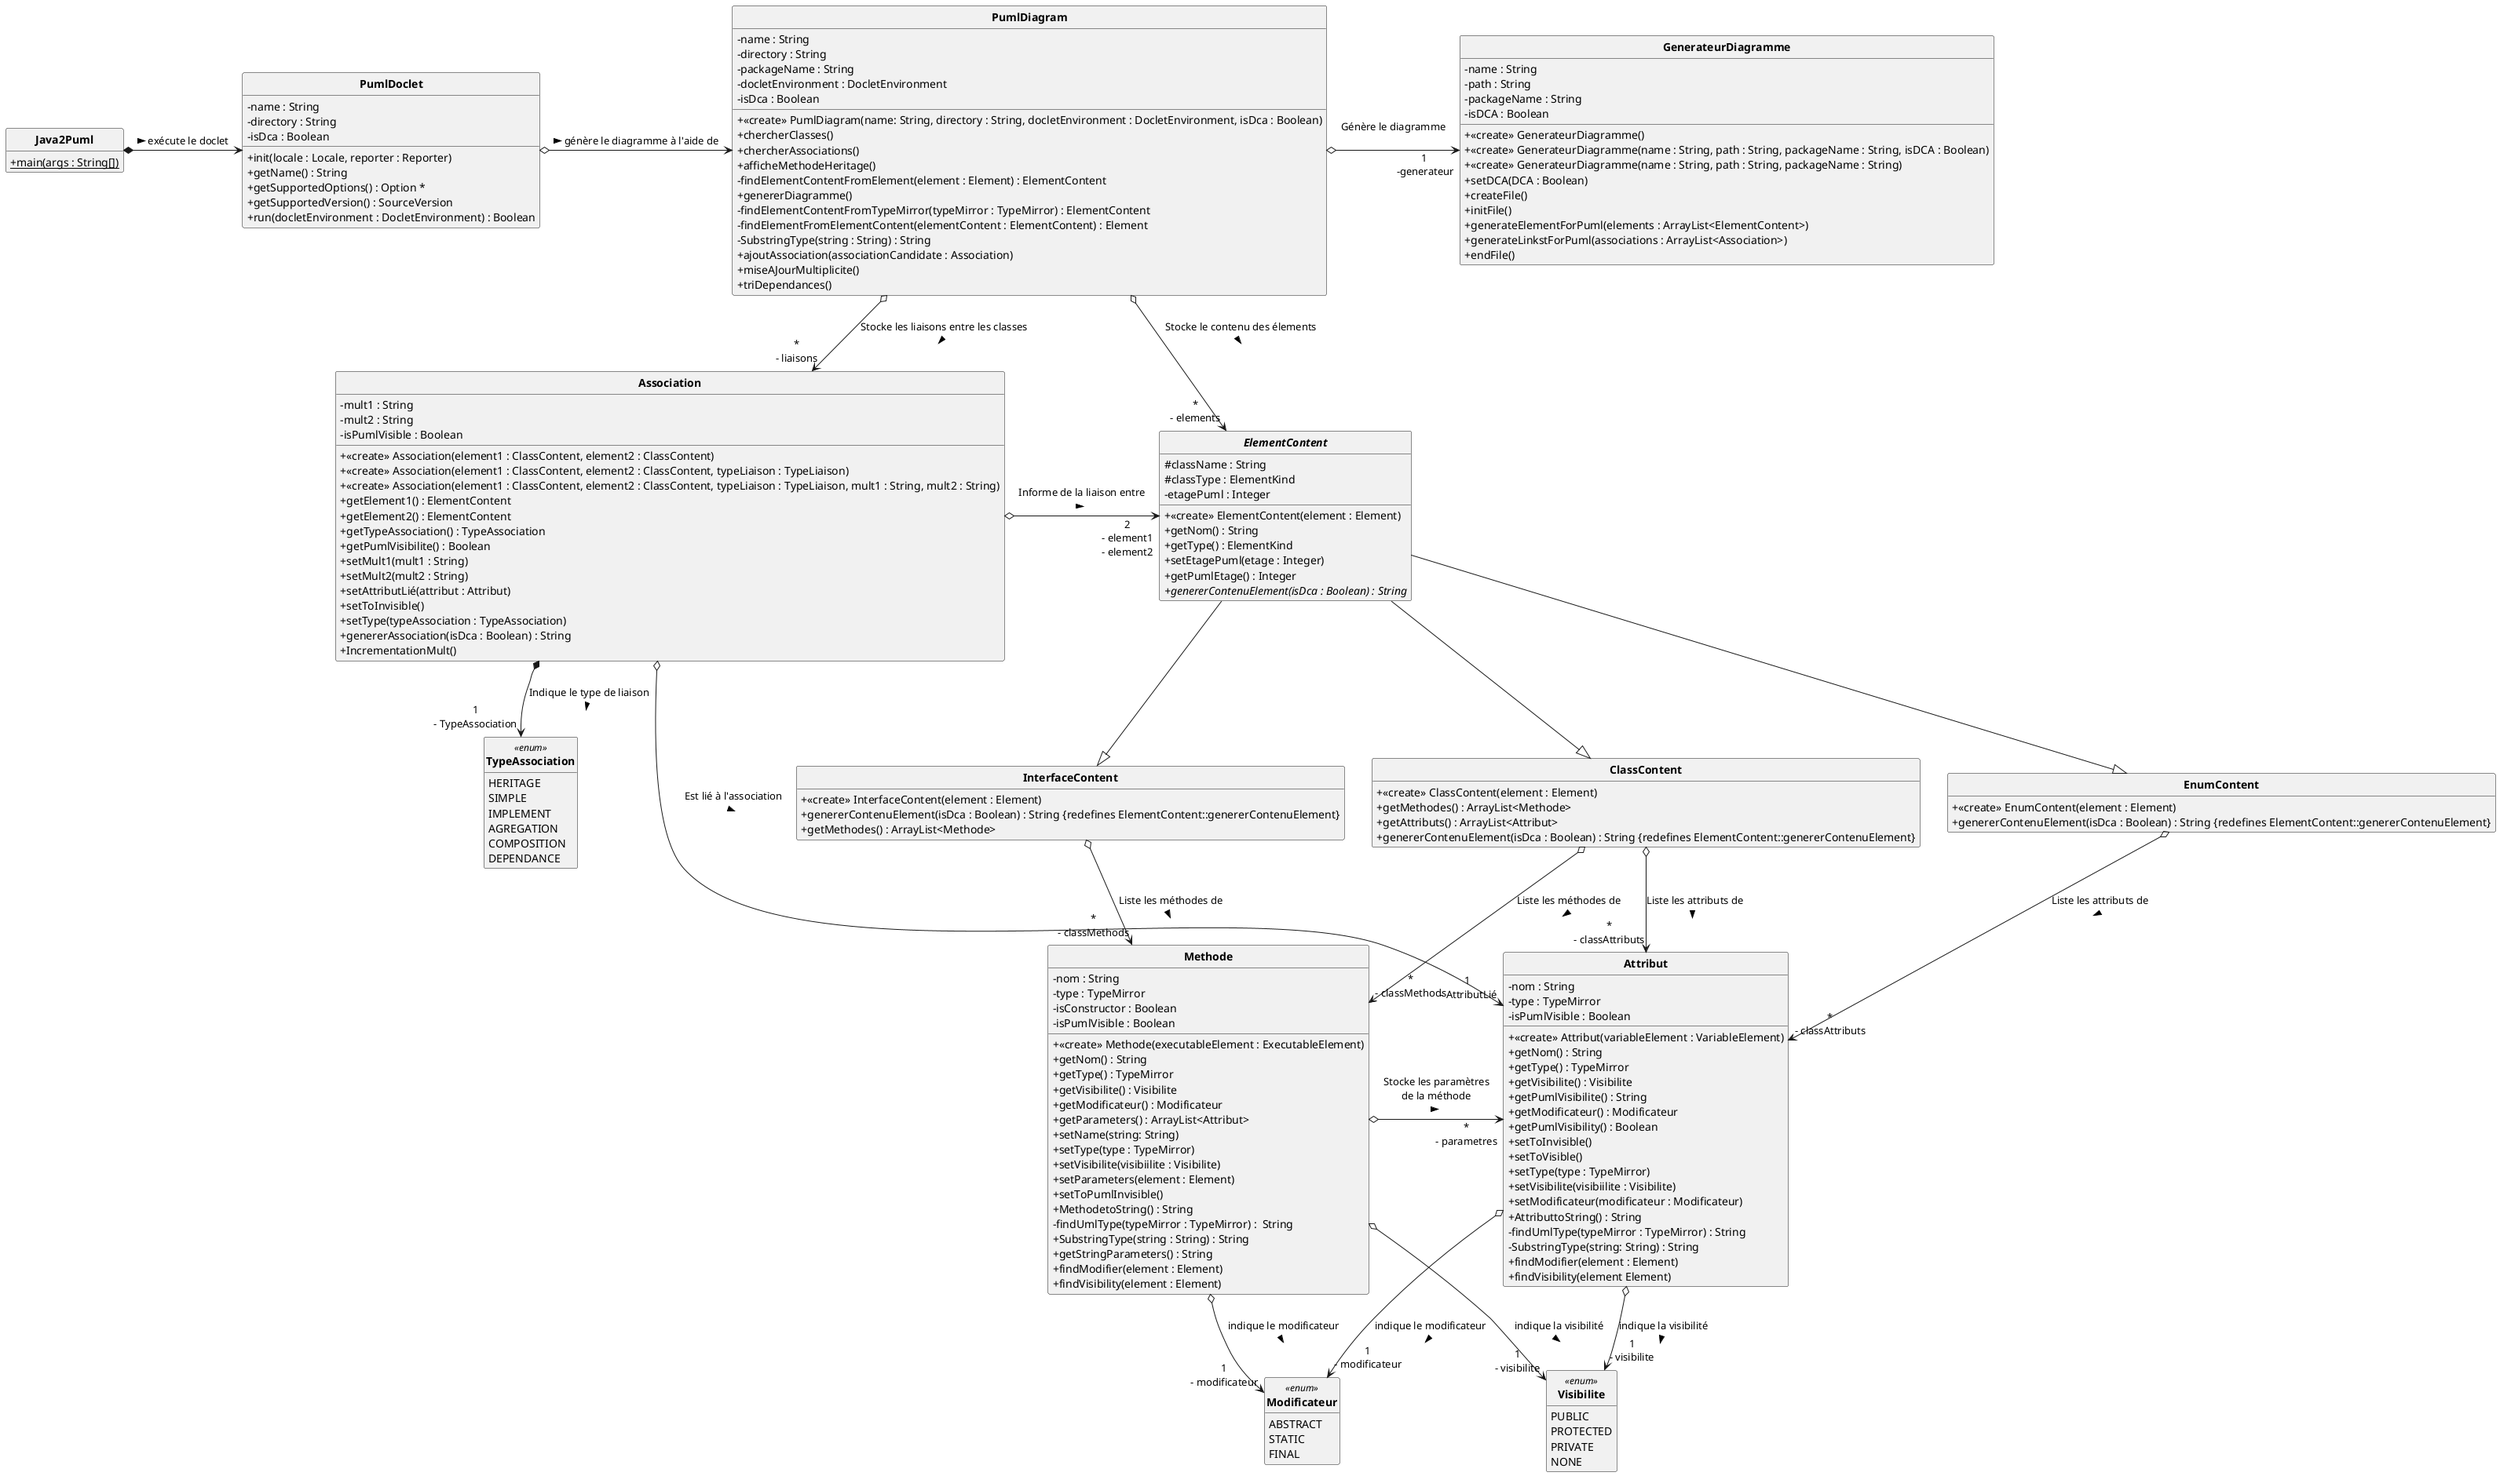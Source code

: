 @startuml
'https://plantuml.com/class-diagram

skinparam style strictuml
skinparam classAttributeIconSize 0
skinparam classFontStyle Bold

hide empty members

class Java2Puml{
    + main(args : String[]) {static}
}
class PumlDoclet{
    - name : String
    - directory : String
    - isDca : Boolean
    + init(locale : Locale, reporter : Reporter)
    + getName() : String
    + getSupportedOptions() : Option *
    + getSupportedVersion() : SourceVersion
    + run(docletEnvironment : DocletEnvironment) : Boolean
}
class PumlDiagram{
    - name : String
    - directory : String
    - packageName : String
    - docletEnvironment : DocletEnvironment
    - isDca : Boolean
    + <<create>> PumlDiagram(name: String, directory : String, docletEnvironment : DocletEnvironment, isDca : Boolean)
    + chercherClasses()
    + chercherAssociations()
    + afficheMethodeHeritage()
    - findElementContentFromElement(element : Element) : ElementContent
    + genererDiagramme()
    - findElementContentFromTypeMirror(typeMirror : TypeMirror) : ElementContent
    - findElementFromElementContent(elementContent : ElementContent) : Element
    - SubstringType(string : String) : String
    + ajoutAssociation(associationCandidate : Association)
    + miseAJourMultiplicite()
    + triDependances()

}
abstract class ElementContent{
    # className : String
    # classType : ElementKind
    - etagePuml : Integer
    + <<create>> ElementContent(element : Element)
    + getNom() : String
    + getType() : ElementKind
    + setEtagePuml(etage : Integer)
    + getPumlEtage() : Integer
    + genererContenuElement(isDca : Boolean) : String {abstract}
}
class EnumContent{
    + <<create>> EnumContent(element : Element)
    + genererContenuElement(isDca : Boolean) : String {redefines ElementContent::genererContenuElement}
}
class ClassContent{
    + <<create>> ClassContent(element : Element)
    + getMethodes() : ArrayList<Methode>
    + getAttributs() : ArrayList<Attribut>
    + genererContenuElement(isDca : Boolean) : String {redefines ElementContent::genererContenuElement}
}
class InterfaceContent{
    + <<create>> InterfaceContent(element : Element)
    + genererContenuElement(isDca : Boolean) : String {redefines ElementContent::genererContenuElement}
    + getMethodes() : ArrayList<Methode>
}
class Attribut{
    - nom : String
    - type : TypeMirror
    - isPumlVisible : Boolean
    + <<create>> Attribut(variableElement : VariableElement)
    + getNom() : String
    + getType() : TypeMirror
    + getVisibilite() : Visibilite
    + getPumlVisibilite() : String
    + getModificateur() : Modificateur
    + getPumlVisibility() : Boolean
    + setToInvisible()
    + setToVisible()
    + setType(type : TypeMirror)
    + setVisibilite(visibiilite : Visibilite)
    + setModificateur(modificateur : Modificateur)
    + AttributtoString() : String
    - findUmlType(typeMirror : TypeMirror) : String
    - SubstringType(string: String) : String
    + findModifier(element : Element)
    + findVisibility(element Element)
}
class Methode{
    - nom : String
    - type : TypeMirror
    - isConstructor : Boolean
    - isPumlVisible : Boolean
    + <<create>> Methode(executableElement : ExecutableElement)
    + getNom() : String
    + getType() : TypeMirror
    + getVisibilite() : Visibilite
    + getModificateur() : Modificateur
    + getParameters() : ArrayList<Attribut>
    + setName(string: String)
    + setType(type : TypeMirror)
    + setVisibilite(visibiilite : Visibilite)
    + setParameters(element : Element)
    + setToPumlInvisible()
    + MethodetoString() : String
    - findUmlType(typeMirror : TypeMirror) :  String
    + SubstringType(string : String) : String
    + getStringParameters() : String
    + findModifier(element : Element)
    + findVisibility(element : Element)
}
enum Modificateur <<enum>>{
    ABSTRACT
    STATIC
    FINAL
}
class Association{
    - mult1 : String
    - mult2 : String
    - isPumlVisible : Boolean
    + <<create>> Association(element1 : ClassContent, element2 : ClassContent)
    + <<create>> Association(element1 : ClassContent, element2 : ClassContent, typeLiaison : TypeLiaison)
    + <<create>> Association(element1 : ClassContent, element2 : ClassContent, typeLiaison : TypeLiaison, mult1 : String, mult2 : String)
    + getElement1() : ElementContent
    + getElement2() : ElementContent
    + getTypeAssociation() : TypeAssociation
    + getPumlVisibilite() : Boolean
    + setMult1(mult1 : String)
    + setMult2(mult2 : String)
    + setAttributLié(attribut : Attribut)
    + setToInvisible()
    + setType(typeAssociation : TypeAssociation)
    + genererAssociation(isDca : Boolean) : String
    + IncrementationMult()
}
enum TypeAssociation <<enum>>{
    HERITAGE
    SIMPLE
    IMPLEMENT
    AGREGATION
    COMPOSITION
    DEPENDANCE
}
enum Visibilite <<enum>>{
    PUBLIC
    PROTECTED
    PRIVATE
    NONE
}
class GenerateurDiagramme{
    - name : String
    - path : String
    - packageName : String
    - isDCA : Boolean
    + <<create>> GenerateurDiagramme()
    + <<create>> GenerateurDiagramme(name : String, path : String, packageName : String, isDCA : Boolean)
    + <<create>> GenerateurDiagramme(name : String, path : String, packageName : String)
    + setDCA(DCA : Boolean)
    + createFile()
    + initFile()
    + generateElementForPuml(elements : ArrayList<ElementContent>)
    + generateLinkstForPuml(associations : ArrayList<Association>)
    + endFile()
}

Java2Puml *-> PumlDoclet : > exécute le doclet
PumlDoclet o-> PumlDiagram : > génère le diagramme à l'aide de
PumlDiagram o-> "1\n -generateur" GenerateurDiagramme : Génère le diagramme\n
PumlDiagram o-> "*\n- elements" ElementContent : Stocke le contenu des élements\n >
PumlDiagram o--> "*\n- liaisons" Association : Stocke les liaisons entre les classes\n >
ElementContent --|> ClassContent
ElementContent --|> EnumContent
ElementContent --|> InterfaceContent
ClassContent o--> "*\n- classAttributs" Attribut : Liste les attributs de\n >
ClassContent o--> "*\n- classMethods" Methode : Liste les méthodes de\n >
EnumContent o--> "*\n- classAttributs" Attribut : Liste les attributs de\n >
InterfaceContent o--> "*\n- classMethods" Methode : Liste les méthodes de\n >
Attribut o--> "1\n- visibilite" Visibilite : indique la visibilité\n >
Methode o--> "1\n- visibilite" Visibilite : indique la visibilité\n >
Attribut o--> "1\n- modificateur" Modificateur : indique le modificateur\n >
Methode o--> "1\n- modificateur" Modificateur : indique le modificateur\n >
Methode o-> "*\n- parametres" Attribut : Stocke les paramètres\nde la méthode\n >
Association o-> "2\n- element1\n- element2" ElementContent : Informe de la liaison entre\n >
Association *--> "1\n- TypeAssociation" TypeAssociation : Indique le type de liaison\n >
Association o--> "1\n - AttributLié" Attribut : Est lié à l'association\n >

@enduml